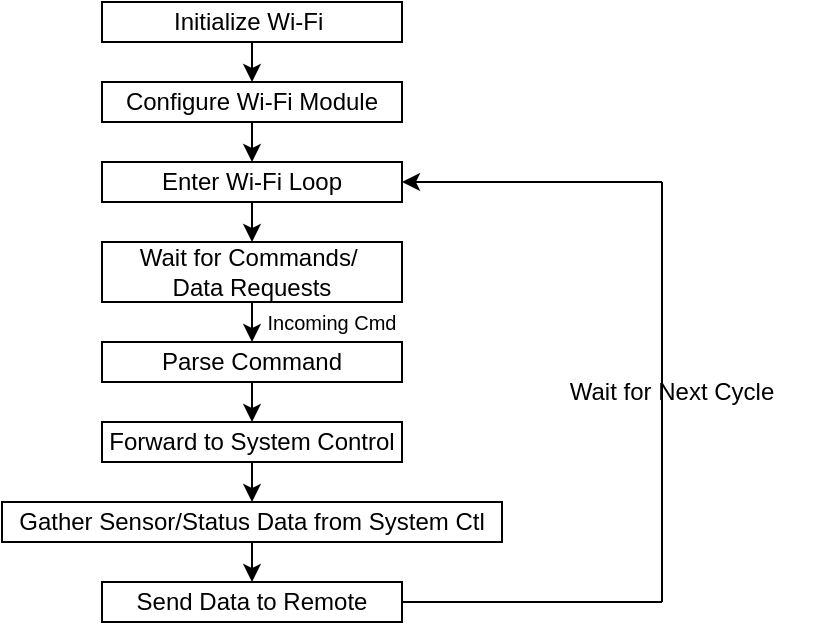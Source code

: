 <mxfile version="26.1.1">
  <diagram name="Page-1" id="7gGz3K4x__ErPwi10yS0">
    <mxGraphModel dx="681" dy="399" grid="1" gridSize="10" guides="1" tooltips="1" connect="1" arrows="1" fold="1" page="1" pageScale="1" pageWidth="1100" pageHeight="1700" math="0" shadow="0">
      <root>
        <mxCell id="0" />
        <mxCell id="1" parent="0" />
        <mxCell id="-8ZcppVG9tieJG3_iXuV-1" value="Initialize Wi-Fi&amp;nbsp;" style="rounded=0;whiteSpace=wrap;html=1;" vertex="1" parent="1">
          <mxGeometry x="360" y="40" width="150" height="20" as="geometry" />
        </mxCell>
        <mxCell id="-8ZcppVG9tieJG3_iXuV-2" value="Configure Wi-Fi Module" style="rounded=0;whiteSpace=wrap;html=1;" vertex="1" parent="1">
          <mxGeometry x="360" y="80" width="150" height="20" as="geometry" />
        </mxCell>
        <mxCell id="-8ZcppVG9tieJG3_iXuV-3" value="Wait for Commands/&amp;nbsp;&lt;div&gt;Data&amp;nbsp;Requests&lt;/div&gt;" style="rounded=0;whiteSpace=wrap;html=1;" vertex="1" parent="1">
          <mxGeometry x="360" y="160" width="150" height="30" as="geometry" />
        </mxCell>
        <mxCell id="-8ZcppVG9tieJG3_iXuV-4" value="Parse Command" style="rounded=0;whiteSpace=wrap;html=1;" vertex="1" parent="1">
          <mxGeometry x="360" y="210" width="150" height="20" as="geometry" />
        </mxCell>
        <mxCell id="-8ZcppVG9tieJG3_iXuV-5" value="&lt;div&gt;Forward to System&lt;span style=&quot;background-color: transparent; color: light-dark(rgb(0, 0, 0), rgb(255, 255, 255));&quot;&gt;&amp;nbsp;Control&lt;/span&gt;&lt;/div&gt;" style="rounded=0;whiteSpace=wrap;html=1;" vertex="1" parent="1">
          <mxGeometry x="360" y="250" width="150" height="20" as="geometry" />
        </mxCell>
        <mxCell id="-8ZcppVG9tieJG3_iXuV-6" value="&lt;div&gt;Gather Sensor/Status &lt;span style=&quot;background-color: transparent; color: light-dark(rgb(0, 0, 0), rgb(255, 255, 255));&quot;&gt;Data from System Ctl&lt;/span&gt;&lt;/div&gt;" style="rounded=0;whiteSpace=wrap;html=1;" vertex="1" parent="1">
          <mxGeometry x="310" y="290" width="250" height="20" as="geometry" />
        </mxCell>
        <mxCell id="-8ZcppVG9tieJG3_iXuV-7" value="Enter Wi-Fi Loop" style="rounded=0;whiteSpace=wrap;html=1;" vertex="1" parent="1">
          <mxGeometry x="360" y="120" width="150" height="20" as="geometry" />
        </mxCell>
        <mxCell id="-8ZcppVG9tieJG3_iXuV-8" value="Send Data to Remote" style="rounded=0;whiteSpace=wrap;html=1;" vertex="1" parent="1">
          <mxGeometry x="360" y="330" width="150" height="20" as="geometry" />
        </mxCell>
        <mxCell id="-8ZcppVG9tieJG3_iXuV-9" value="Wait for Next Cycle" style="text;html=1;align=center;verticalAlign=middle;whiteSpace=wrap;rounded=0;" vertex="1" parent="1">
          <mxGeometry x="570" y="220" width="150" height="30" as="geometry" />
        </mxCell>
        <mxCell id="-8ZcppVG9tieJG3_iXuV-10" value="" style="endArrow=classic;html=1;rounded=0;exitX=0.5;exitY=1;exitDx=0;exitDy=0;entryX=0.5;entryY=0;entryDx=0;entryDy=0;" edge="1" parent="1" source="-8ZcppVG9tieJG3_iXuV-1" target="-8ZcppVG9tieJG3_iXuV-2">
          <mxGeometry width="50" height="50" relative="1" as="geometry">
            <mxPoint x="470" y="270" as="sourcePoint" />
            <mxPoint x="520" y="220" as="targetPoint" />
          </mxGeometry>
        </mxCell>
        <mxCell id="-8ZcppVG9tieJG3_iXuV-11" value="" style="endArrow=classic;html=1;rounded=0;exitX=0.5;exitY=1;exitDx=0;exitDy=0;entryX=0.5;entryY=0;entryDx=0;entryDy=0;" edge="1" parent="1" source="-8ZcppVG9tieJG3_iXuV-2" target="-8ZcppVG9tieJG3_iXuV-7">
          <mxGeometry width="50" height="50" relative="1" as="geometry">
            <mxPoint x="500" y="170" as="sourcePoint" />
            <mxPoint x="550" y="120" as="targetPoint" />
          </mxGeometry>
        </mxCell>
        <mxCell id="-8ZcppVG9tieJG3_iXuV-12" value="" style="endArrow=classic;html=1;rounded=0;exitX=0.5;exitY=1;exitDx=0;exitDy=0;entryX=0.5;entryY=0;entryDx=0;entryDy=0;" edge="1" parent="1" source="-8ZcppVG9tieJG3_iXuV-7" target="-8ZcppVG9tieJG3_iXuV-3">
          <mxGeometry width="50" height="50" relative="1" as="geometry">
            <mxPoint x="480" y="230" as="sourcePoint" />
            <mxPoint x="530" y="180" as="targetPoint" />
          </mxGeometry>
        </mxCell>
        <mxCell id="-8ZcppVG9tieJG3_iXuV-13" value="" style="endArrow=classic;html=1;rounded=0;exitX=0.5;exitY=1;exitDx=0;exitDy=0;" edge="1" parent="1" source="-8ZcppVG9tieJG3_iXuV-3" target="-8ZcppVG9tieJG3_iXuV-4">
          <mxGeometry width="50" height="50" relative="1" as="geometry">
            <mxPoint x="480" y="260" as="sourcePoint" />
            <mxPoint x="530" y="210" as="targetPoint" />
          </mxGeometry>
        </mxCell>
        <mxCell id="-8ZcppVG9tieJG3_iXuV-14" value="" style="endArrow=classic;html=1;rounded=0;exitX=0.5;exitY=1;exitDx=0;exitDy=0;" edge="1" parent="1" source="-8ZcppVG9tieJG3_iXuV-4" target="-8ZcppVG9tieJG3_iXuV-5">
          <mxGeometry width="50" height="50" relative="1" as="geometry">
            <mxPoint x="480" y="310" as="sourcePoint" />
            <mxPoint x="530" y="260" as="targetPoint" />
          </mxGeometry>
        </mxCell>
        <mxCell id="-8ZcppVG9tieJG3_iXuV-15" value="" style="endArrow=classic;html=1;rounded=0;exitX=0.5;exitY=1;exitDx=0;exitDy=0;" edge="1" parent="1" source="-8ZcppVG9tieJG3_iXuV-5" target="-8ZcppVG9tieJG3_iXuV-6">
          <mxGeometry width="50" height="50" relative="1" as="geometry">
            <mxPoint x="480" y="310" as="sourcePoint" />
            <mxPoint x="530" y="260" as="targetPoint" />
          </mxGeometry>
        </mxCell>
        <mxCell id="-8ZcppVG9tieJG3_iXuV-16" value="" style="endArrow=classic;html=1;rounded=0;exitX=0.5;exitY=1;exitDx=0;exitDy=0;" edge="1" parent="1" source="-8ZcppVG9tieJG3_iXuV-6" target="-8ZcppVG9tieJG3_iXuV-8">
          <mxGeometry width="50" height="50" relative="1" as="geometry">
            <mxPoint x="480" y="310" as="sourcePoint" />
            <mxPoint x="530" y="260" as="targetPoint" />
          </mxGeometry>
        </mxCell>
        <mxCell id="-8ZcppVG9tieJG3_iXuV-17" value="" style="endArrow=none;html=1;rounded=0;exitX=1;exitY=0.5;exitDx=0;exitDy=0;" edge="1" parent="1" source="-8ZcppVG9tieJG3_iXuV-8">
          <mxGeometry width="50" height="50" relative="1" as="geometry">
            <mxPoint x="450" y="260" as="sourcePoint" />
            <mxPoint x="640" y="340" as="targetPoint" />
          </mxGeometry>
        </mxCell>
        <mxCell id="-8ZcppVG9tieJG3_iXuV-18" value="" style="endArrow=none;html=1;rounded=0;" edge="1" parent="1">
          <mxGeometry width="50" height="50" relative="1" as="geometry">
            <mxPoint x="640" y="340" as="sourcePoint" />
            <mxPoint x="640" y="130" as="targetPoint" />
          </mxGeometry>
        </mxCell>
        <mxCell id="-8ZcppVG9tieJG3_iXuV-19" value="" style="endArrow=classic;html=1;rounded=0;entryX=1;entryY=0.5;entryDx=0;entryDy=0;" edge="1" parent="1" target="-8ZcppVG9tieJG3_iXuV-7">
          <mxGeometry width="50" height="50" relative="1" as="geometry">
            <mxPoint x="640" y="130" as="sourcePoint" />
            <mxPoint x="500" y="200" as="targetPoint" />
          </mxGeometry>
        </mxCell>
        <mxCell id="-8ZcppVG9tieJG3_iXuV-22" value="&lt;font style=&quot;font-size: 10px;&quot;&gt;Incoming Cmd&lt;/font&gt;" style="text;html=1;align=center;verticalAlign=middle;whiteSpace=wrap;rounded=0;" vertex="1" parent="1">
          <mxGeometry x="430" y="190" width="90" height="20" as="geometry" />
        </mxCell>
      </root>
    </mxGraphModel>
  </diagram>
</mxfile>
